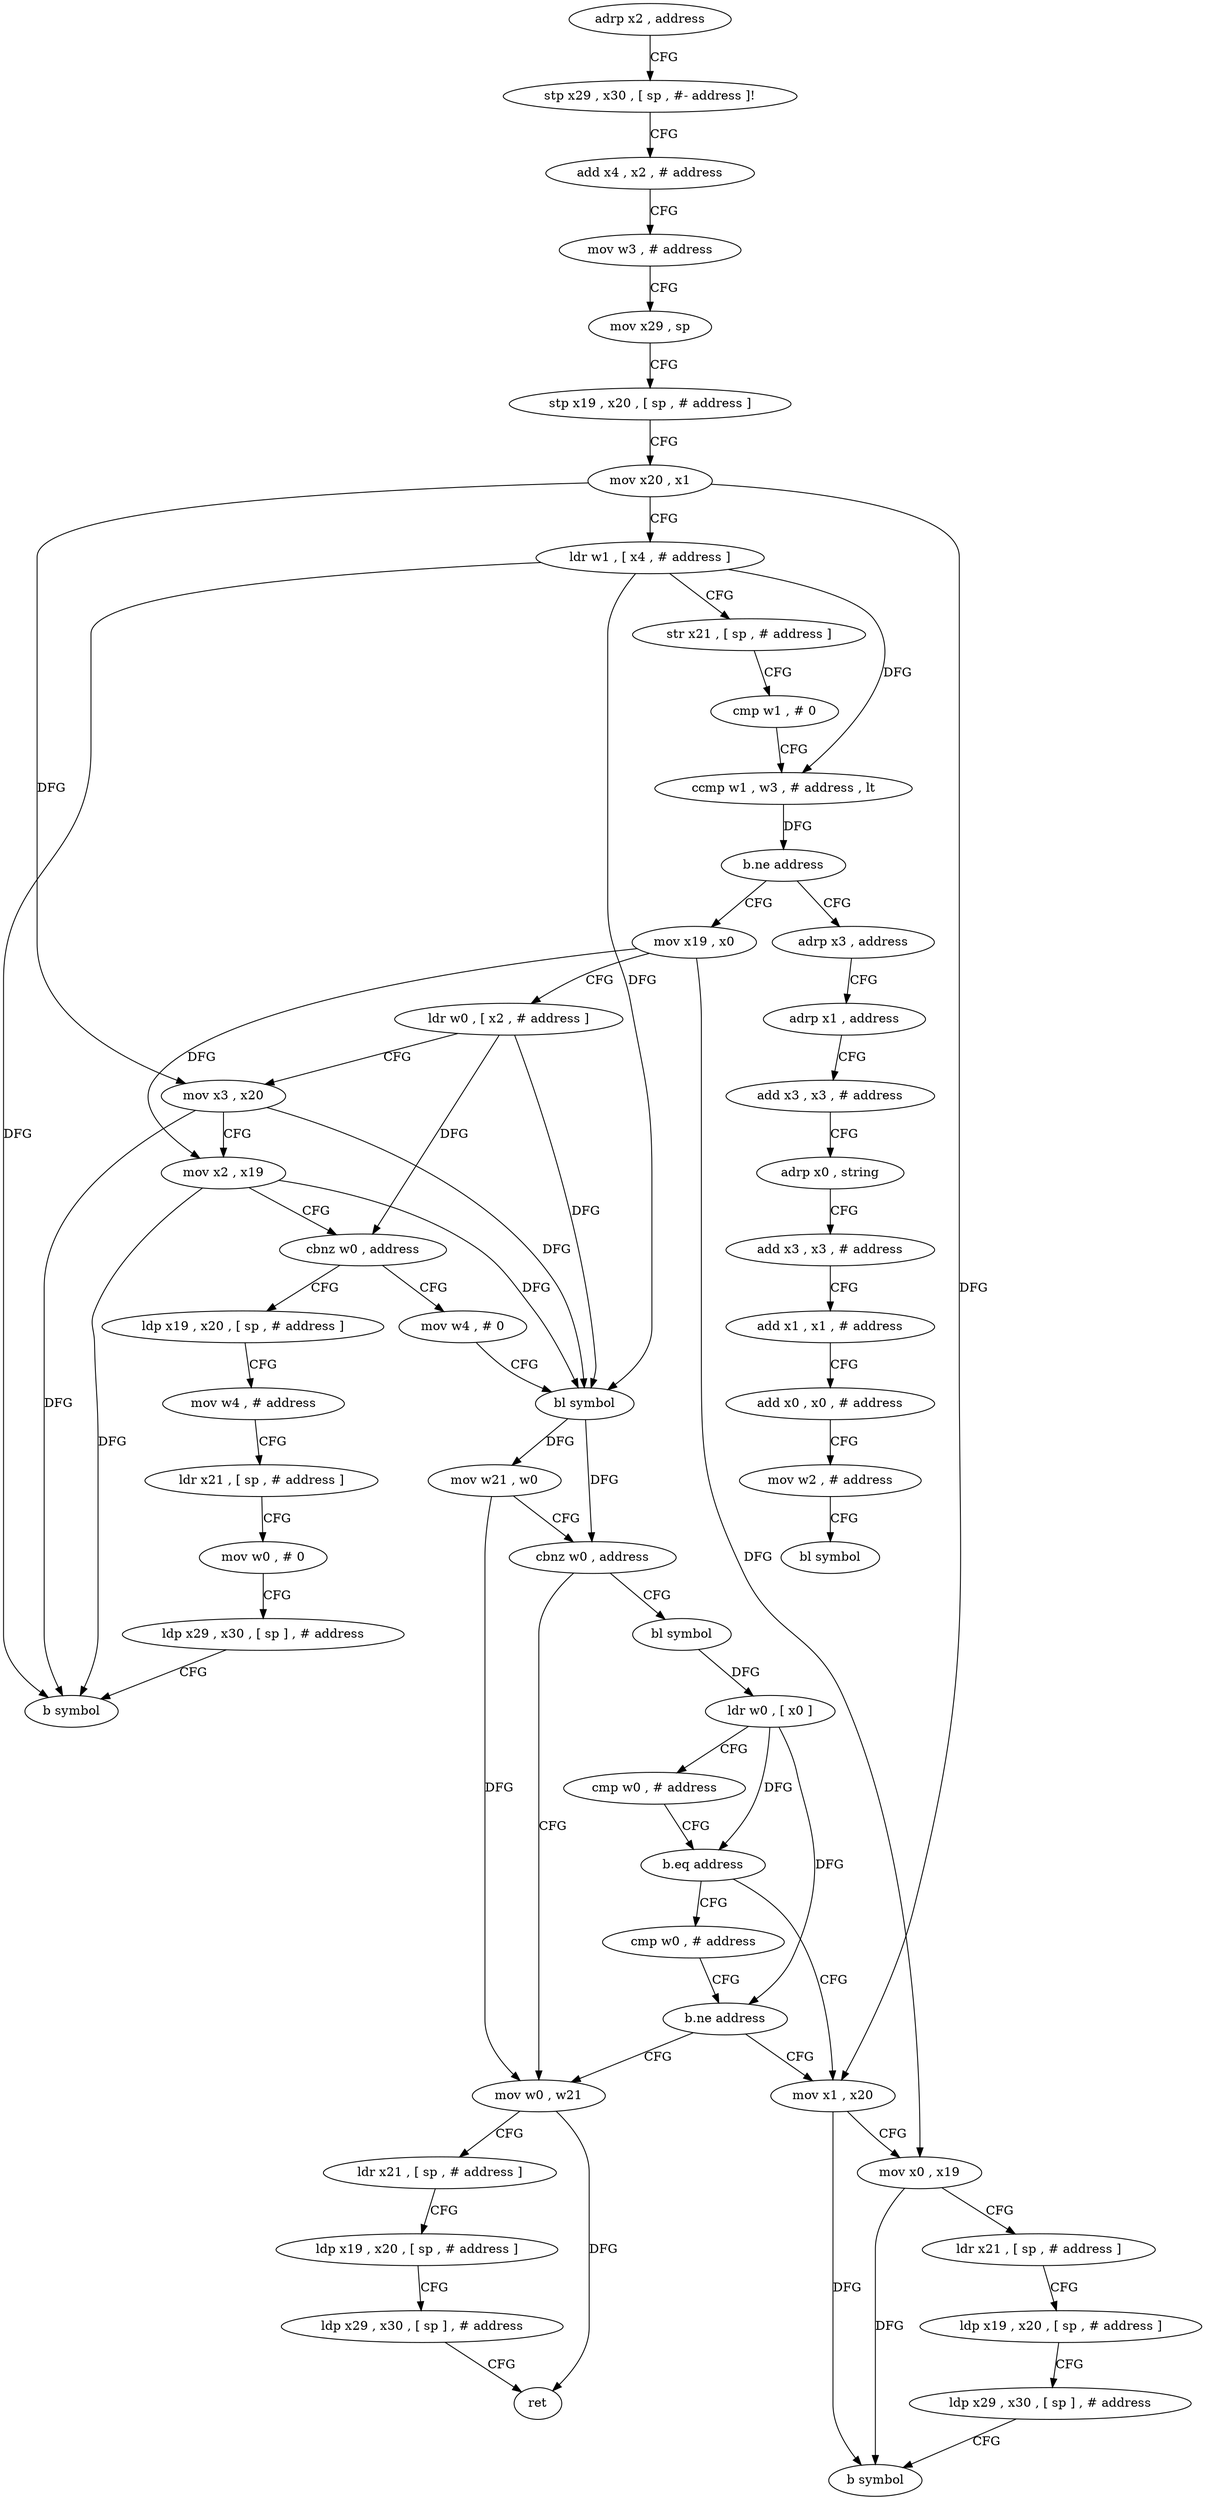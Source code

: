 digraph "func" {
"4233072" [label = "adrp x2 , address" ]
"4233076" [label = "stp x29 , x30 , [ sp , #- address ]!" ]
"4233080" [label = "add x4 , x2 , # address" ]
"4233084" [label = "mov w3 , # address" ]
"4233088" [label = "mov x29 , sp" ]
"4233092" [label = "stp x19 , x20 , [ sp , # address ]" ]
"4233096" [label = "mov x20 , x1" ]
"4233100" [label = "ldr w1 , [ x4 , # address ]" ]
"4233104" [label = "str x21 , [ sp , # address ]" ]
"4233108" [label = "cmp w1 , # 0" ]
"4233112" [label = "ccmp w1 , w3 , # address , lt" ]
"4233116" [label = "b.ne address" ]
"4233248" [label = "adrp x3 , address" ]
"4233120" [label = "mov x19 , x0" ]
"4233252" [label = "adrp x1 , address" ]
"4233256" [label = "add x3 , x3 , # address" ]
"4233260" [label = "adrp x0 , string" ]
"4233264" [label = "add x3 , x3 , # address" ]
"4233268" [label = "add x1 , x1 , # address" ]
"4233272" [label = "add x0 , x0 , # address" ]
"4233276" [label = "mov w2 , # address" ]
"4233280" [label = "bl symbol" ]
"4233124" [label = "ldr w0 , [ x2 , # address ]" ]
"4233128" [label = "mov x3 , x20" ]
"4233132" [label = "mov x2 , x19" ]
"4233136" [label = "cbnz w0 , address" ]
"4233176" [label = "ldp x19 , x20 , [ sp , # address ]" ]
"4233140" [label = "mov w4 , # 0" ]
"4233180" [label = "mov w4 , # address" ]
"4233184" [label = "ldr x21 , [ sp , # address ]" ]
"4233188" [label = "mov w0 , # 0" ]
"4233192" [label = "ldp x29 , x30 , [ sp ] , # address" ]
"4233196" [label = "b symbol" ]
"4233144" [label = "bl symbol" ]
"4233148" [label = "mov w21 , w0" ]
"4233152" [label = "cbnz w0 , address" ]
"4233200" [label = "bl symbol" ]
"4233156" [label = "mov w0 , w21" ]
"4233204" [label = "ldr w0 , [ x0 ]" ]
"4233208" [label = "cmp w0 , # address" ]
"4233212" [label = "b.eq address" ]
"4233224" [label = "mov x1 , x20" ]
"4233216" [label = "cmp w0 , # address" ]
"4233160" [label = "ldr x21 , [ sp , # address ]" ]
"4233164" [label = "ldp x19 , x20 , [ sp , # address ]" ]
"4233168" [label = "ldp x29 , x30 , [ sp ] , # address" ]
"4233172" [label = "ret" ]
"4233228" [label = "mov x0 , x19" ]
"4233232" [label = "ldr x21 , [ sp , # address ]" ]
"4233236" [label = "ldp x19 , x20 , [ sp , # address ]" ]
"4233240" [label = "ldp x29 , x30 , [ sp ] , # address" ]
"4233244" [label = "b symbol" ]
"4233220" [label = "b.ne address" ]
"4233072" -> "4233076" [ label = "CFG" ]
"4233076" -> "4233080" [ label = "CFG" ]
"4233080" -> "4233084" [ label = "CFG" ]
"4233084" -> "4233088" [ label = "CFG" ]
"4233088" -> "4233092" [ label = "CFG" ]
"4233092" -> "4233096" [ label = "CFG" ]
"4233096" -> "4233100" [ label = "CFG" ]
"4233096" -> "4233128" [ label = "DFG" ]
"4233096" -> "4233224" [ label = "DFG" ]
"4233100" -> "4233104" [ label = "CFG" ]
"4233100" -> "4233112" [ label = "DFG" ]
"4233100" -> "4233196" [ label = "DFG" ]
"4233100" -> "4233144" [ label = "DFG" ]
"4233104" -> "4233108" [ label = "CFG" ]
"4233108" -> "4233112" [ label = "CFG" ]
"4233112" -> "4233116" [ label = "DFG" ]
"4233116" -> "4233248" [ label = "CFG" ]
"4233116" -> "4233120" [ label = "CFG" ]
"4233248" -> "4233252" [ label = "CFG" ]
"4233120" -> "4233124" [ label = "CFG" ]
"4233120" -> "4233132" [ label = "DFG" ]
"4233120" -> "4233228" [ label = "DFG" ]
"4233252" -> "4233256" [ label = "CFG" ]
"4233256" -> "4233260" [ label = "CFG" ]
"4233260" -> "4233264" [ label = "CFG" ]
"4233264" -> "4233268" [ label = "CFG" ]
"4233268" -> "4233272" [ label = "CFG" ]
"4233272" -> "4233276" [ label = "CFG" ]
"4233276" -> "4233280" [ label = "CFG" ]
"4233124" -> "4233128" [ label = "CFG" ]
"4233124" -> "4233136" [ label = "DFG" ]
"4233124" -> "4233144" [ label = "DFG" ]
"4233128" -> "4233132" [ label = "CFG" ]
"4233128" -> "4233196" [ label = "DFG" ]
"4233128" -> "4233144" [ label = "DFG" ]
"4233132" -> "4233136" [ label = "CFG" ]
"4233132" -> "4233196" [ label = "DFG" ]
"4233132" -> "4233144" [ label = "DFG" ]
"4233136" -> "4233176" [ label = "CFG" ]
"4233136" -> "4233140" [ label = "CFG" ]
"4233176" -> "4233180" [ label = "CFG" ]
"4233140" -> "4233144" [ label = "CFG" ]
"4233180" -> "4233184" [ label = "CFG" ]
"4233184" -> "4233188" [ label = "CFG" ]
"4233188" -> "4233192" [ label = "CFG" ]
"4233192" -> "4233196" [ label = "CFG" ]
"4233144" -> "4233148" [ label = "DFG" ]
"4233144" -> "4233152" [ label = "DFG" ]
"4233148" -> "4233152" [ label = "CFG" ]
"4233148" -> "4233156" [ label = "DFG" ]
"4233152" -> "4233200" [ label = "CFG" ]
"4233152" -> "4233156" [ label = "CFG" ]
"4233200" -> "4233204" [ label = "DFG" ]
"4233156" -> "4233160" [ label = "CFG" ]
"4233156" -> "4233172" [ label = "DFG" ]
"4233204" -> "4233208" [ label = "CFG" ]
"4233204" -> "4233212" [ label = "DFG" ]
"4233204" -> "4233220" [ label = "DFG" ]
"4233208" -> "4233212" [ label = "CFG" ]
"4233212" -> "4233224" [ label = "CFG" ]
"4233212" -> "4233216" [ label = "CFG" ]
"4233224" -> "4233228" [ label = "CFG" ]
"4233224" -> "4233244" [ label = "DFG" ]
"4233216" -> "4233220" [ label = "CFG" ]
"4233160" -> "4233164" [ label = "CFG" ]
"4233164" -> "4233168" [ label = "CFG" ]
"4233168" -> "4233172" [ label = "CFG" ]
"4233228" -> "4233232" [ label = "CFG" ]
"4233228" -> "4233244" [ label = "DFG" ]
"4233232" -> "4233236" [ label = "CFG" ]
"4233236" -> "4233240" [ label = "CFG" ]
"4233240" -> "4233244" [ label = "CFG" ]
"4233220" -> "4233156" [ label = "CFG" ]
"4233220" -> "4233224" [ label = "CFG" ]
}
